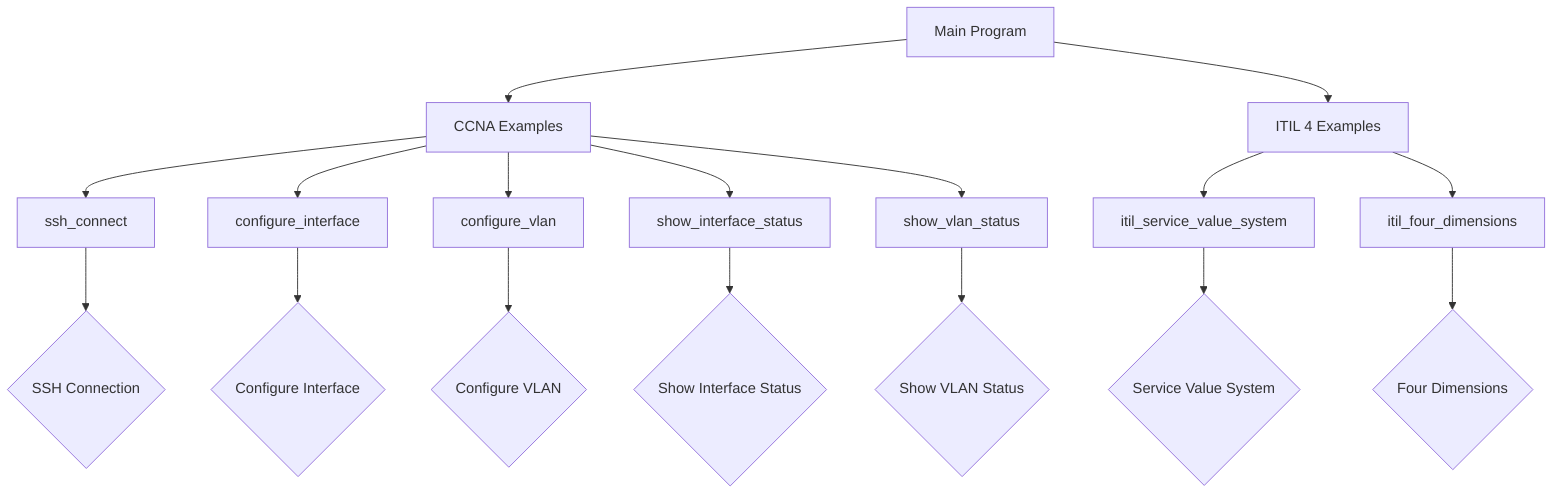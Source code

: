 graph TD
    A[Main Program] --> B[CCNA Examples]
    A --> C[ITIL 4 Examples]
    
    B --> D[ssh_connect]
    B --> E[configure_interface]
    B --> F[configure_vlan]
    B --> G[show_interface_status]
    B --> H[show_vlan_status]
    
    C --> I[itil_service_value_system]
    C --> J[itil_four_dimensions]
    
    D --> K{SSH Connection}
    E --> L{Configure Interface}
    F --> M{Configure VLAN}
    G --> N{Show Interface Status}
    H --> O{Show VLAN Status}
    
    I --> P{Service Value System}
    J --> Q{Four Dimensions}